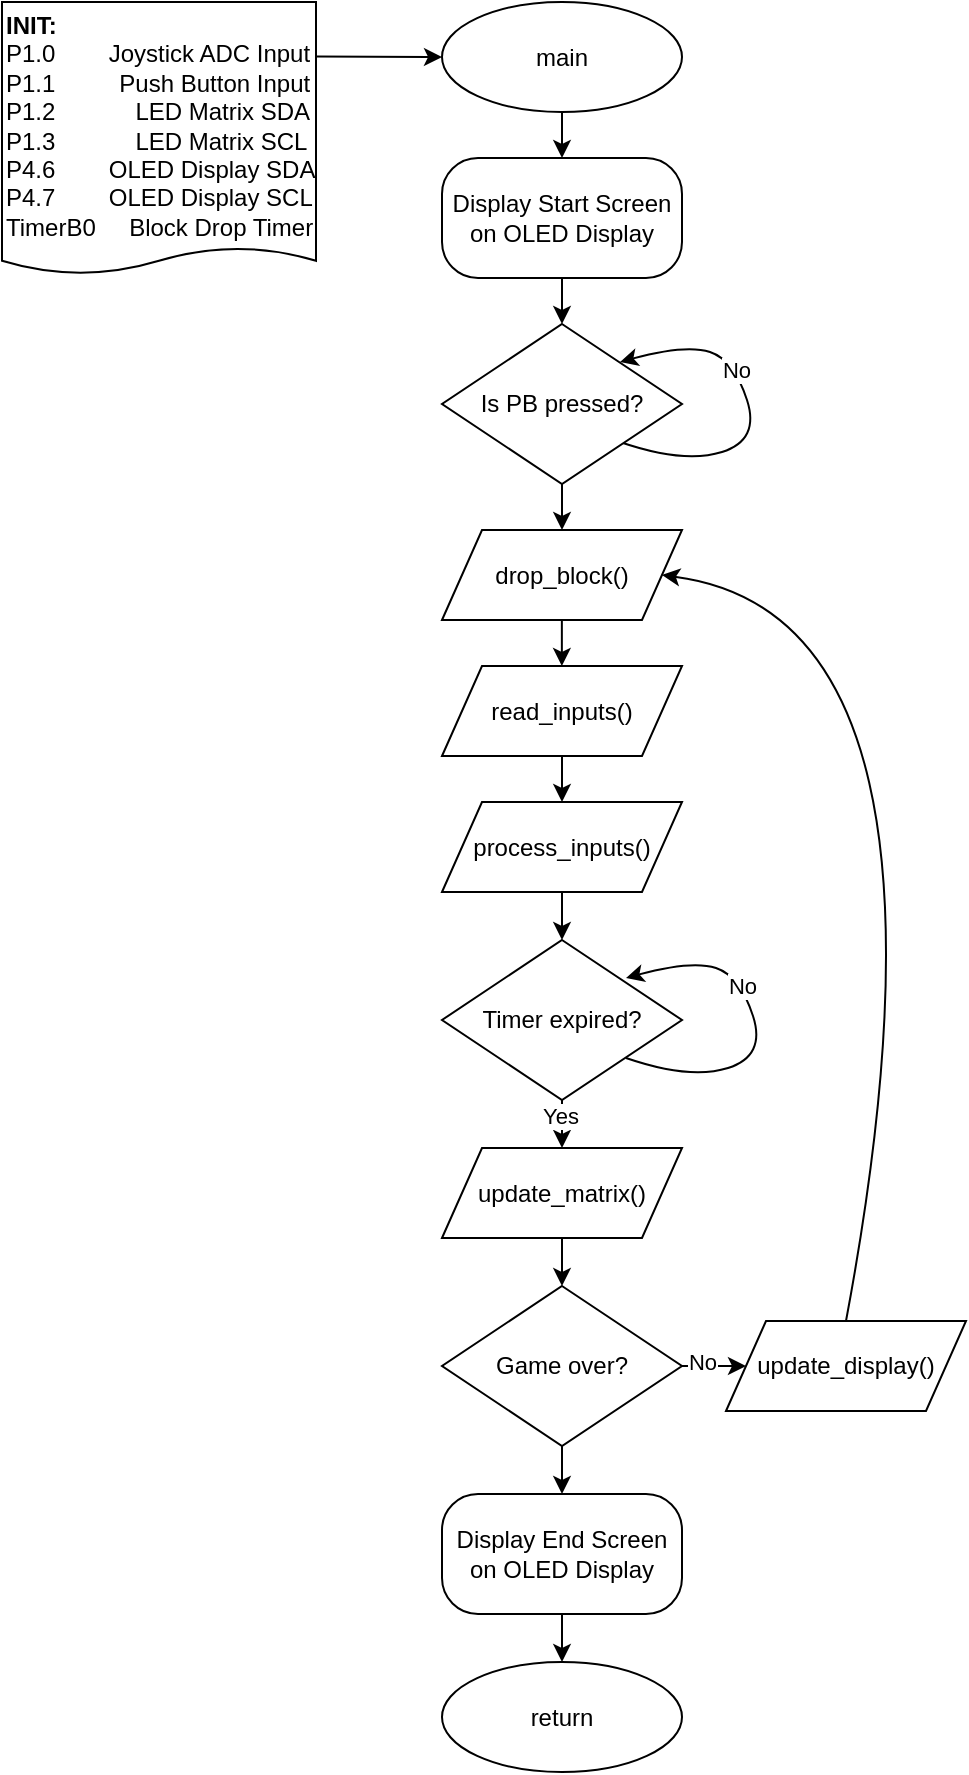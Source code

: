 <mxfile version="26.1.3">
  <diagram name="Page-1" id="tJaGEDg5x1dXbt3UqVQ3">
    <mxGraphModel dx="1480" dy="778" grid="0" gridSize="10" guides="1" tooltips="1" connect="1" arrows="1" fold="1" page="0" pageScale="1" pageWidth="850" pageHeight="1100" math="0" shadow="0">
      <root>
        <mxCell id="0" />
        <mxCell id="1" parent="0" />
        <mxCell id="3gpcOzhI5gHGoJ087RMz-1" value="" style="edgeStyle=orthogonalEdgeStyle;rounded=0;orthogonalLoop=1;jettySize=auto;html=1;entryX=0;entryY=0.5;entryDx=0;entryDy=0;" edge="1" parent="1" target="3gpcOzhI5gHGoJ087RMz-4">
          <mxGeometry relative="1" as="geometry">
            <mxPoint x="273.0" y="53.298" as="sourcePoint" />
            <mxPoint x="347.042" y="53.298" as="targetPoint" />
            <Array as="points">
              <mxPoint x="273" y="53" />
            </Array>
          </mxGeometry>
        </mxCell>
        <mxCell id="3gpcOzhI5gHGoJ087RMz-2" value="&lt;b&gt;INIT:&lt;/b&gt;&lt;div&gt;P1.0&amp;nbsp; &amp;nbsp; &amp;nbsp; &amp;nbsp; Joystick ADC Input&lt;/div&gt;&lt;div&gt;P1.1&amp;nbsp;&lt;span style=&quot;white-space: pre;&quot;&gt;&#x9;&lt;/span&gt;&amp;nbsp;Push Button Input&lt;/div&gt;&lt;div&gt;&lt;div&gt;P1.2&amp;nbsp; &amp;nbsp; &amp;nbsp; &amp;nbsp; &amp;nbsp; &amp;nbsp; LED Matrix SDA&lt;/div&gt;&lt;/div&gt;&lt;div&gt;P1.3&amp;nbsp; &amp;nbsp; &amp;nbsp; &amp;nbsp; &amp;nbsp; &amp;nbsp; LED Matrix SCL&lt;/div&gt;&lt;div&gt;P4.6&amp;nbsp; &amp;nbsp; &amp;nbsp; &amp;nbsp; OLED Display SDA&lt;/div&gt;&lt;div&gt;P4.7&amp;nbsp; &amp;nbsp; &amp;nbsp; &amp;nbsp; OLED Display SCL&lt;/div&gt;&lt;div&gt;TimerB0&amp;nbsp; &amp;nbsp; &amp;nbsp;Block Drop Timer&lt;/div&gt;" style="shape=document;whiteSpace=wrap;html=1;boundedLbl=1;size=0.097;align=left;" vertex="1" parent="1">
          <mxGeometry x="116" y="26" width="157" height="136" as="geometry" />
        </mxCell>
        <mxCell id="3gpcOzhI5gHGoJ087RMz-37" value="" style="edgeStyle=orthogonalEdgeStyle;rounded=0;orthogonalLoop=1;jettySize=auto;html=1;" edge="1" parent="1" source="3gpcOzhI5gHGoJ087RMz-4" target="3gpcOzhI5gHGoJ087RMz-36">
          <mxGeometry relative="1" as="geometry" />
        </mxCell>
        <mxCell id="3gpcOzhI5gHGoJ087RMz-4" value="main" style="ellipse;whiteSpace=wrap;html=1;" vertex="1" parent="1">
          <mxGeometry x="336" y="26" width="120" height="55" as="geometry" />
        </mxCell>
        <mxCell id="3gpcOzhI5gHGoJ087RMz-46" value="" style="edgeStyle=orthogonalEdgeStyle;rounded=0;orthogonalLoop=1;jettySize=auto;html=1;" edge="1" parent="1" source="3gpcOzhI5gHGoJ087RMz-30" target="3gpcOzhI5gHGoJ087RMz-45">
          <mxGeometry relative="1" as="geometry" />
        </mxCell>
        <mxCell id="3gpcOzhI5gHGoJ087RMz-30" value="read_inputs()" style="shape=parallelogram;perimeter=parallelogramPerimeter;whiteSpace=wrap;html=1;fixedSize=1;" vertex="1" parent="1">
          <mxGeometry x="336" y="358" width="120" height="45" as="geometry" />
        </mxCell>
        <mxCell id="3gpcOzhI5gHGoJ087RMz-33" value="" style="curved=1;endArrow=classic;html=1;rounded=0;exitX=1;exitY=1;exitDx=0;exitDy=0;entryX=1;entryY=0;entryDx=0;entryDy=0;" edge="1" parent="1">
          <mxGeometry width="50" height="50" relative="1" as="geometry">
            <mxPoint x="425" y="246" as="sourcePoint" />
            <mxPoint x="425" y="206" as="targetPoint" />
            <Array as="points">
              <mxPoint x="457" y="257" />
              <mxPoint x="495" y="245" />
              <mxPoint x="482" y="205" />
              <mxPoint x="458" y="197" />
            </Array>
          </mxGeometry>
        </mxCell>
        <mxCell id="3gpcOzhI5gHGoJ087RMz-34" value="No" style="edgeLabel;html=1;align=center;verticalAlign=middle;resizable=0;points=[];" vertex="1" connectable="0" parent="3gpcOzhI5gHGoJ087RMz-33">
          <mxGeometry x="0.265" y="1" relative="1" as="geometry">
            <mxPoint as="offset" />
          </mxGeometry>
        </mxCell>
        <mxCell id="3gpcOzhI5gHGoJ087RMz-39" value="" style="edgeStyle=orthogonalEdgeStyle;rounded=0;orthogonalLoop=1;jettySize=auto;html=1;" edge="1" parent="1" source="3gpcOzhI5gHGoJ087RMz-36" target="3gpcOzhI5gHGoJ087RMz-38">
          <mxGeometry relative="1" as="geometry" />
        </mxCell>
        <mxCell id="3gpcOzhI5gHGoJ087RMz-36" value="Display Start Screen on OLED Display" style="rounded=1;whiteSpace=wrap;html=1;arcSize=30;" vertex="1" parent="1">
          <mxGeometry x="336" y="104" width="120" height="60" as="geometry" />
        </mxCell>
        <mxCell id="3gpcOzhI5gHGoJ087RMz-55" value="" style="edgeStyle=orthogonalEdgeStyle;rounded=0;orthogonalLoop=1;jettySize=auto;html=1;" edge="1" parent="1" source="3gpcOzhI5gHGoJ087RMz-38" target="3gpcOzhI5gHGoJ087RMz-54">
          <mxGeometry relative="1" as="geometry" />
        </mxCell>
        <mxCell id="3gpcOzhI5gHGoJ087RMz-38" value="Is PB pressed?" style="rhombus;whiteSpace=wrap;html=1;" vertex="1" parent="1">
          <mxGeometry x="336" y="187" width="120" height="80" as="geometry" />
        </mxCell>
        <mxCell id="3gpcOzhI5gHGoJ087RMz-48" value="" style="edgeStyle=orthogonalEdgeStyle;rounded=0;orthogonalLoop=1;jettySize=auto;html=1;" edge="1" parent="1" source="3gpcOzhI5gHGoJ087RMz-45" target="3gpcOzhI5gHGoJ087RMz-47">
          <mxGeometry relative="1" as="geometry" />
        </mxCell>
        <mxCell id="3gpcOzhI5gHGoJ087RMz-45" value="process_inputs()" style="shape=parallelogram;perimeter=parallelogramPerimeter;whiteSpace=wrap;html=1;fixedSize=1;" vertex="1" parent="1">
          <mxGeometry x="336" y="426" width="120" height="45" as="geometry" />
        </mxCell>
        <mxCell id="3gpcOzhI5gHGoJ087RMz-52" value="" style="edgeStyle=orthogonalEdgeStyle;rounded=0;orthogonalLoop=1;jettySize=auto;html=1;" edge="1" parent="1" source="3gpcOzhI5gHGoJ087RMz-47" target="3gpcOzhI5gHGoJ087RMz-51">
          <mxGeometry relative="1" as="geometry" />
        </mxCell>
        <mxCell id="3gpcOzhI5gHGoJ087RMz-53" value="Yes" style="edgeLabel;html=1;align=center;verticalAlign=middle;resizable=0;points=[];" vertex="1" connectable="0" parent="3gpcOzhI5gHGoJ087RMz-52">
          <mxGeometry x="0.412" y="-1" relative="1" as="geometry">
            <mxPoint as="offset" />
          </mxGeometry>
        </mxCell>
        <mxCell id="3gpcOzhI5gHGoJ087RMz-47" value="Timer expired?" style="rhombus;whiteSpace=wrap;html=1;" vertex="1" parent="1">
          <mxGeometry x="336" y="495" width="120" height="80" as="geometry" />
        </mxCell>
        <mxCell id="3gpcOzhI5gHGoJ087RMz-49" value="" style="curved=1;endArrow=classic;html=1;rounded=0;exitX=1;exitY=1;exitDx=0;exitDy=0;entryX=1;entryY=0;entryDx=0;entryDy=0;" edge="1" parent="1">
          <mxGeometry width="50" height="50" relative="1" as="geometry">
            <mxPoint x="428" y="554" as="sourcePoint" />
            <mxPoint x="428" y="514" as="targetPoint" />
            <Array as="points">
              <mxPoint x="460" y="565" />
              <mxPoint x="498" y="553" />
              <mxPoint x="485" y="513" />
              <mxPoint x="461" y="505" />
            </Array>
          </mxGeometry>
        </mxCell>
        <mxCell id="3gpcOzhI5gHGoJ087RMz-50" value="No" style="edgeLabel;html=1;align=center;verticalAlign=middle;resizable=0;points=[];" vertex="1" connectable="0" parent="3gpcOzhI5gHGoJ087RMz-49">
          <mxGeometry x="0.265" y="1" relative="1" as="geometry">
            <mxPoint as="offset" />
          </mxGeometry>
        </mxCell>
        <mxCell id="3gpcOzhI5gHGoJ087RMz-74" value="" style="edgeStyle=orthogonalEdgeStyle;rounded=0;orthogonalLoop=1;jettySize=auto;html=1;" edge="1" parent="1" source="3gpcOzhI5gHGoJ087RMz-51" target="3gpcOzhI5gHGoJ087RMz-72">
          <mxGeometry relative="1" as="geometry" />
        </mxCell>
        <mxCell id="3gpcOzhI5gHGoJ087RMz-51" value="update_matrix()" style="shape=parallelogram;perimeter=parallelogramPerimeter;whiteSpace=wrap;html=1;fixedSize=1;" vertex="1" parent="1">
          <mxGeometry x="336" y="599" width="120" height="45" as="geometry" />
        </mxCell>
        <mxCell id="3gpcOzhI5gHGoJ087RMz-54" value="drop_block()" style="shape=parallelogram;perimeter=parallelogramPerimeter;whiteSpace=wrap;html=1;fixedSize=1;" vertex="1" parent="1">
          <mxGeometry x="336" y="290" width="120" height="45" as="geometry" />
        </mxCell>
        <mxCell id="3gpcOzhI5gHGoJ087RMz-68" value="" style="edgeStyle=orthogonalEdgeStyle;rounded=0;orthogonalLoop=1;jettySize=auto;html=1;" edge="1" parent="1">
          <mxGeometry relative="1" as="geometry">
            <mxPoint x="395.93" y="335" as="sourcePoint" />
            <mxPoint x="395.93" y="358" as="targetPoint" />
          </mxGeometry>
        </mxCell>
        <mxCell id="3gpcOzhI5gHGoJ087RMz-78" value="" style="edgeStyle=orthogonalEdgeStyle;rounded=0;orthogonalLoop=1;jettySize=auto;html=1;" edge="1" parent="1" source="3gpcOzhI5gHGoJ087RMz-72" target="3gpcOzhI5gHGoJ087RMz-77">
          <mxGeometry relative="1" as="geometry" />
        </mxCell>
        <mxCell id="3gpcOzhI5gHGoJ087RMz-79" value="No" style="edgeLabel;html=1;align=center;verticalAlign=middle;resizable=0;points=[];" vertex="1" connectable="0" parent="3gpcOzhI5gHGoJ087RMz-78">
          <mxGeometry x="0.332" y="2" relative="1" as="geometry">
            <mxPoint as="offset" />
          </mxGeometry>
        </mxCell>
        <mxCell id="3gpcOzhI5gHGoJ087RMz-83" value="" style="edgeStyle=orthogonalEdgeStyle;rounded=0;orthogonalLoop=1;jettySize=auto;html=1;" edge="1" parent="1" source="3gpcOzhI5gHGoJ087RMz-72" target="3gpcOzhI5gHGoJ087RMz-82">
          <mxGeometry relative="1" as="geometry" />
        </mxCell>
        <mxCell id="3gpcOzhI5gHGoJ087RMz-72" value="Game over?" style="rhombus;whiteSpace=wrap;html=1;" vertex="1" parent="1">
          <mxGeometry x="336" y="668" width="120" height="80" as="geometry" />
        </mxCell>
        <mxCell id="3gpcOzhI5gHGoJ087RMz-77" value="update_display()" style="shape=parallelogram;perimeter=parallelogramPerimeter;whiteSpace=wrap;html=1;fixedSize=1;" vertex="1" parent="1">
          <mxGeometry x="478" y="685.5" width="120" height="45" as="geometry" />
        </mxCell>
        <mxCell id="3gpcOzhI5gHGoJ087RMz-80" value="" style="curved=1;endArrow=classic;html=1;rounded=0;exitX=0.5;exitY=0;exitDx=0;exitDy=0;entryX=1;entryY=0.5;entryDx=0;entryDy=0;" edge="1" parent="1" source="3gpcOzhI5gHGoJ087RMz-77" target="3gpcOzhI5gHGoJ087RMz-54">
          <mxGeometry width="50" height="50" relative="1" as="geometry">
            <mxPoint x="582" y="515" as="sourcePoint" />
            <mxPoint x="632" y="465" as="targetPoint" />
            <Array as="points">
              <mxPoint x="604" y="333" />
            </Array>
          </mxGeometry>
        </mxCell>
        <mxCell id="3gpcOzhI5gHGoJ087RMz-85" value="" style="edgeStyle=orthogonalEdgeStyle;rounded=0;orthogonalLoop=1;jettySize=auto;html=1;" edge="1" parent="1" source="3gpcOzhI5gHGoJ087RMz-82" target="3gpcOzhI5gHGoJ087RMz-84">
          <mxGeometry relative="1" as="geometry" />
        </mxCell>
        <mxCell id="3gpcOzhI5gHGoJ087RMz-82" value="Display End Screen on OLED Display" style="rounded=1;whiteSpace=wrap;html=1;arcSize=30;" vertex="1" parent="1">
          <mxGeometry x="336" y="772" width="120" height="60" as="geometry" />
        </mxCell>
        <mxCell id="3gpcOzhI5gHGoJ087RMz-84" value="return" style="ellipse;whiteSpace=wrap;html=1;" vertex="1" parent="1">
          <mxGeometry x="336" y="856" width="120" height="55" as="geometry" />
        </mxCell>
      </root>
    </mxGraphModel>
  </diagram>
</mxfile>
